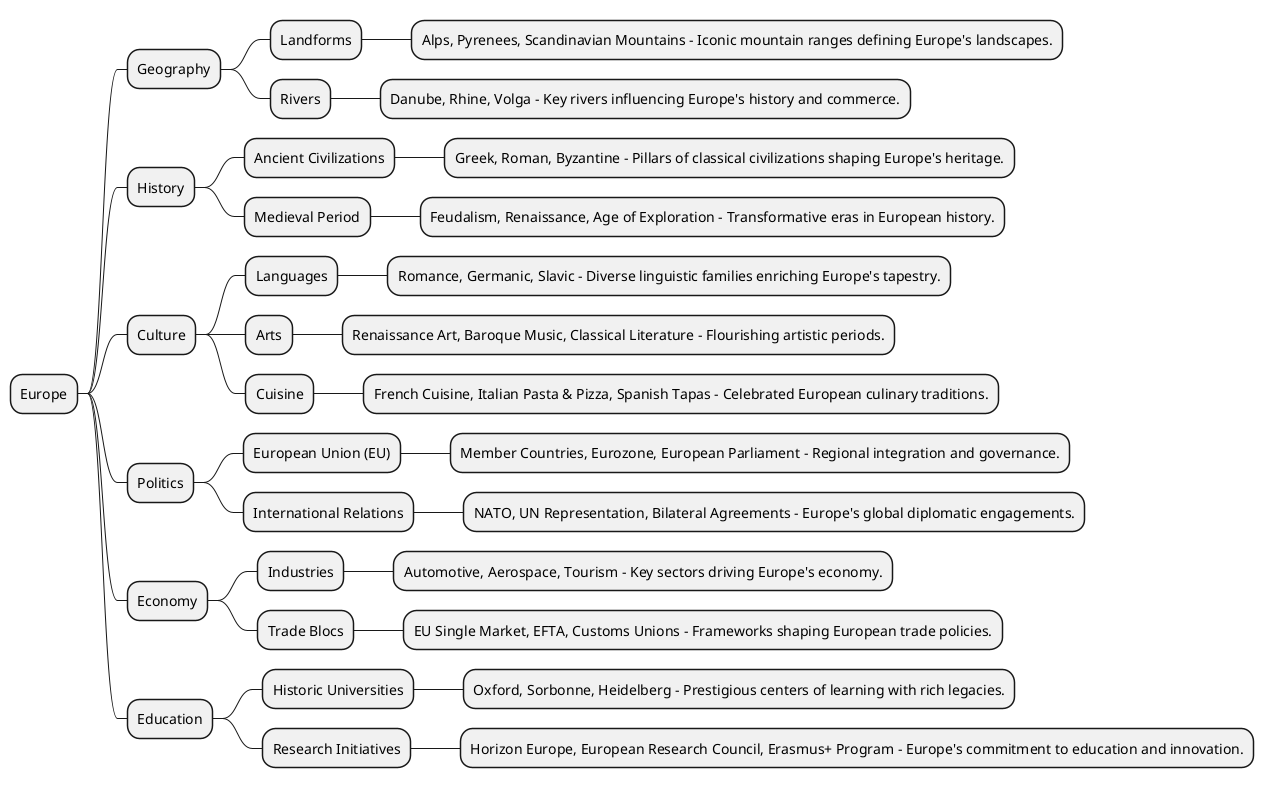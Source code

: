 @startmindmap

* Europe
** Geography
*** Landforms
**** Alps, Pyrenees, Scandinavian Mountains - Iconic mountain ranges defining Europe's landscapes.
*** Rivers
**** Danube, Rhine, Volga - Key rivers influencing Europe's history and commerce.
** History
*** Ancient Civilizations
**** Greek, Roman, Byzantine - Pillars of classical civilizations shaping Europe's heritage.
*** Medieval Period
**** Feudalism, Renaissance, Age of Exploration - Transformative eras in European history.
** Culture
*** Languages
**** Romance, Germanic, Slavic - Diverse linguistic families enriching Europe's tapestry.
*** Arts
**** Renaissance Art, Baroque Music, Classical Literature - Flourishing artistic periods.
*** Cuisine
**** French Cuisine, Italian Pasta & Pizza, Spanish Tapas - Celebrated European culinary traditions.
** Politics
*** European Union (EU)
**** Member Countries, Eurozone, European Parliament - Regional integration and governance.
*** International Relations
**** NATO, UN Representation, Bilateral Agreements - Europe's global diplomatic engagements.
** Economy
*** Industries
**** Automotive, Aerospace, Tourism - Key sectors driving Europe's economy.
*** Trade Blocs
**** EU Single Market, EFTA, Customs Unions - Frameworks shaping European trade policies.
** Education
*** Historic Universities
**** Oxford, Sorbonne, Heidelberg - Prestigious centers of learning with rich legacies.
*** Research Initiatives
**** Horizon Europe, European Research Council, Erasmus+ Program - Europe's commitment to education and innovation.

@endmindmap
